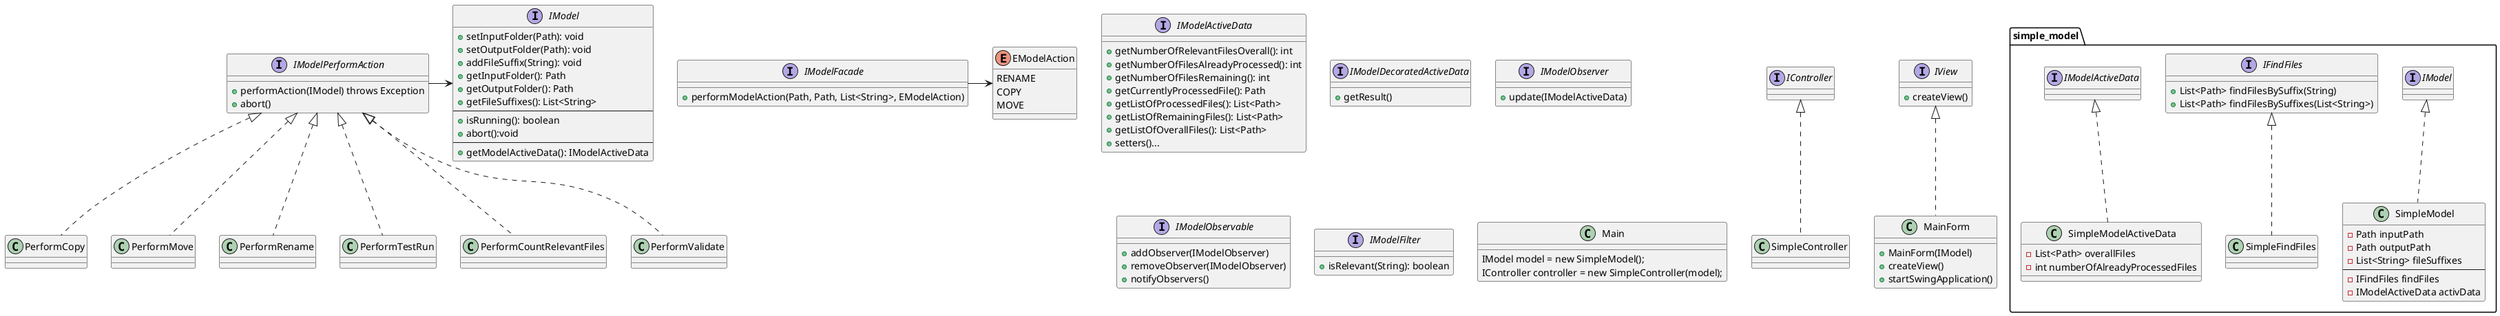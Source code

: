 @startuml

interface IModelActiveData {
    +getNumberOfRelevantFilesOverall(): int
    +getNumberOfFilesAlreadyProcessed(): int
    +getNumberOfFilesRemaining(): int
    +getCurrentlyProcessedFile(): Path
    +getListOfProcessedFiles(): List<Path>
    +getListOfRemainingFiles(): List<Path>
    +getListOfOverallFiles(): List<Path>
    +setters()...
}

interface IModelDecoratedActiveData {
    +getResult()
}

interface IModelObserver {
    +update(IModelActiveData)
}

interface IModelObservable {
    +addObserver(IModelObserver)
    +removeObserver(IModelObserver)
    +notifyObservers()
}

interface IModelPerformAction {
    +performAction(IModel) throws Exception
    +abort()
}

interface IModel {
    +setInputFolder(Path): void
    +setOutputFolder(Path): void
    +addFileSuffix(String): void
    +getInputFolder(): Path
    +getOutputFolder(): Path
    +getFileSuffixes(): List<String>
    --
    +isRunning(): boolean
    +abort():void
    --
    +getModelActiveData(): IModelActiveData
}

IModelPerformAction -> IModel

class PerformCopy implements IModelPerformAction
class PerformMove implements IModelPerformAction
class PerformRename implements IModelPerformAction
class PerformTestRun implements IModelPerformAction
class PerformCountRelevantFiles implements IModelPerformAction
class PerformValidate implements IModelPerformAction

interface IModelFilter {
    +isRelevant(String): boolean
}

package simple_model {

    class SimpleModel implements IModel {
        -Path inputPath
        -Path outputPath
        -List<String> fileSuffixes
        --
        -IFindFiles findFiles
        -IModelActiveData activData
    }

    interface IFindFiles {
        +List<Path> findFilesBySuffix(String)
        +List<Path> findFilesBySuffixes(List<String>)
    }
    class SimpleFindFiles implements IFindFiles
    class SimpleModelActiveData implements IModelActiveData {
        -List<Path> overallFiles
        -int numberOfAlreadyProcessedFiles
    }

}




enum EModelAction {
    RENAME
    COPY
    MOVE
}

interface IModelFacade {
    +performModelAction(Path, Path, List<String>, EModelAction)
}

IModelFacade -> EModelAction


interface IController {

}

interface IView {
    +createView()
}

class SimpleController implements IController

class Main {
    IModel model = new SimpleModel();
    IController controller = new SimpleController(model);
}

class MainForm implements IView {
    +MainForm(IModel)
    +createView()
    +startSwingApplication()
}

@enduml
